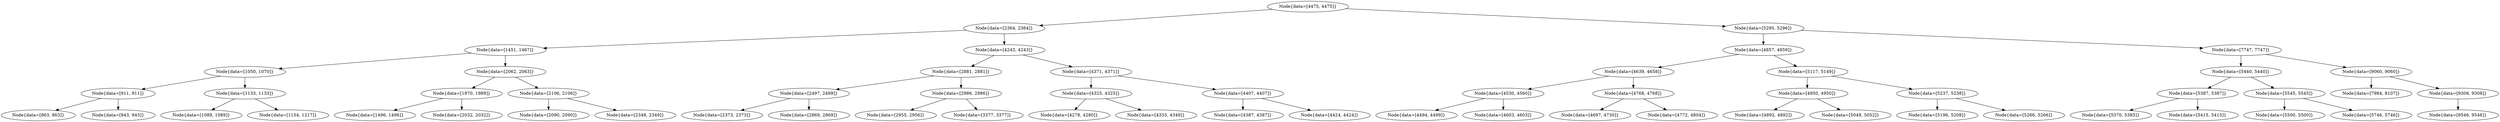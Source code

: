 digraph G{
48522228 [label="Node{data=[4475, 4475]}"]
48522228 -> 854367376
854367376 [label="Node{data=[2364, 2364]}"]
854367376 -> 917190676
917190676 [label="Node{data=[1451, 1467]}"]
917190676 -> 716951769
716951769 [label="Node{data=[1050, 1070]}"]
716951769 -> 190967225
190967225 [label="Node{data=[911, 911]}"]
190967225 -> 1564473433
1564473433 [label="Node{data=[863, 863]}"]
190967225 -> 851116146
851116146 [label="Node{data=[943, 943]}"]
716951769 -> 1181889508
1181889508 [label="Node{data=[1133, 1133]}"]
1181889508 -> 1115296438
1115296438 [label="Node{data=[1089, 1089]}"]
1181889508 -> 1613092752
1613092752 [label="Node{data=[1154, 1217]}"]
917190676 -> 184017782
184017782 [label="Node{data=[2062, 2063]}"]
184017782 -> 1573719263
1573719263 [label="Node{data=[1970, 1989]}"]
1573719263 -> 1336953458
1336953458 [label="Node{data=[1496, 1496]}"]
1573719263 -> 31956291
31956291 [label="Node{data=[2032, 2032]}"]
184017782 -> 876487258
876487258 [label="Node{data=[2106, 2106]}"]
876487258 -> 27294710
27294710 [label="Node{data=[2090, 2090]}"]
876487258 -> 1276002922
1276002922 [label="Node{data=[2348, 2349]}"]
854367376 -> 1899938605
1899938605 [label="Node{data=[4243, 4243]}"]
1899938605 -> 886510498
886510498 [label="Node{data=[2881, 2881]}"]
886510498 -> 917156101
917156101 [label="Node{data=[2497, 2499]}"]
917156101 -> 143239336
143239336 [label="Node{data=[2373, 2373]}"]
917156101 -> 254358847
254358847 [label="Node{data=[2869, 2869]}"]
886510498 -> 57638267
57638267 [label="Node{data=[2986, 2986]}"]
57638267 -> 1622066826
1622066826 [label="Node{data=[2955, 2956]}"]
57638267 -> 631766751
631766751 [label="Node{data=[3377, 3377]}"]
1899938605 -> 1667348377
1667348377 [label="Node{data=[4371, 4371]}"]
1667348377 -> 463313451
463313451 [label="Node{data=[4325, 4325]}"]
463313451 -> 227644740
227644740 [label="Node{data=[4278, 4280]}"]
463313451 -> 400216879
400216879 [label="Node{data=[4333, 4349]}"]
1667348377 -> 2036949810
2036949810 [label="Node{data=[4407, 4407]}"]
2036949810 -> 248705782
248705782 [label="Node{data=[4387, 4387]}"]
2036949810 -> 266894813
266894813 [label="Node{data=[4424, 4424]}"]
48522228 -> 1323996324
1323996324 [label="Node{data=[5295, 5296]}"]
1323996324 -> 2083004088
2083004088 [label="Node{data=[4857, 4859]}"]
2083004088 -> 1710491273
1710491273 [label="Node{data=[4639, 4658]}"]
1710491273 -> 700356991
700356991 [label="Node{data=[4530, 4560]}"]
700356991 -> 871065432
871065432 [label="Node{data=[4494, 4499]}"]
700356991 -> 260727363
260727363 [label="Node{data=[4603, 4603]}"]
1710491273 -> 1250950517
1250950517 [label="Node{data=[4768, 4768]}"]
1250950517 -> 388489274
388489274 [label="Node{data=[4697, 4730]}"]
1250950517 -> 2141094945
2141094945 [label="Node{data=[4772, 4804]}"]
2083004088 -> 601520619
601520619 [label="Node{data=[5117, 5149]}"]
601520619 -> 378227888
378227888 [label="Node{data=[4950, 4950]}"]
378227888 -> 1040537707
1040537707 [label="Node{data=[4892, 4892]}"]
378227888 -> 900824070
900824070 [label="Node{data=[5049, 5052]}"]
601520619 -> 1163157114
1163157114 [label="Node{data=[5237, 5238]}"]
1163157114 -> 167146668
167146668 [label="Node{data=[5196, 5208]}"]
1163157114 -> 497333241
497333241 [label="Node{data=[5266, 5266]}"]
1323996324 -> 600554759
600554759 [label="Node{data=[7747, 7747]}"]
600554759 -> 1149993098
1149993098 [label="Node{data=[5440, 5440]}"]
1149993098 -> 2120404899
2120404899 [label="Node{data=[5387, 5387]}"]
2120404899 -> 1189187821
1189187821 [label="Node{data=[5370, 5385]}"]
2120404899 -> 943472307
943472307 [label="Node{data=[5415, 5415]}"]
1149993098 -> 548108014
548108014 [label="Node{data=[5545, 5545]}"]
548108014 -> 1214032527
1214032527 [label="Node{data=[5500, 5500]}"]
548108014 -> 40910225
40910225 [label="Node{data=[5746, 5746]}"]
600554759 -> 1541427914
1541427914 [label="Node{data=[9060, 9060]}"]
1541427914 -> 537346910
537346910 [label="Node{data=[7984, 8107]}"]
1541427914 -> 228756739
228756739 [label="Node{data=[9308, 9308]}"]
228756739 -> 247309715
247309715 [label="Node{data=[9546, 9546]}"]
}